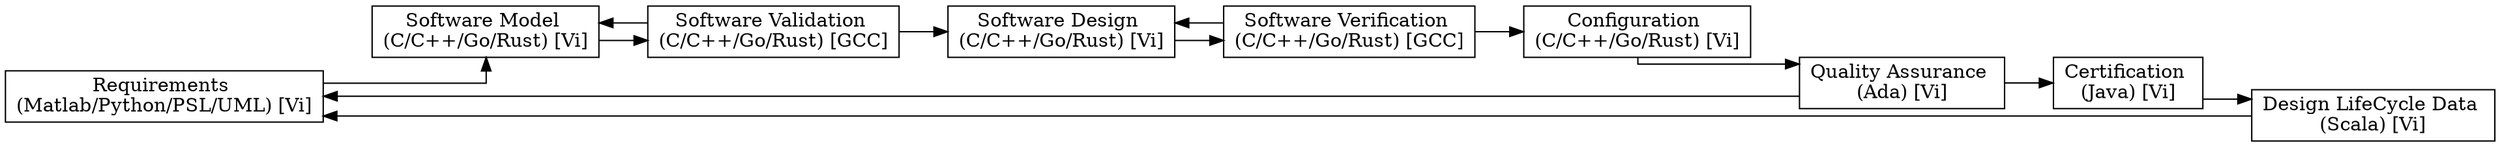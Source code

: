 digraph Project {
  // Introduction
  graph [rankdir = LR, splines=ortho];
  node[shape=record];

  // Blocks
  Requirements[label="Requirements \n(Matlab/Python/PSL/UML) [Vi]"];
  Model[label="Software Model \n(C/C++/Go/Rust) [Vi]"];
  Validation[label="Software Validation \n(C/C++/Go/Rust) [GCC]"];
  Design[label="Software Design \n(C/C++/Go/Rust) [Vi]"];
  Verification[label="Software Verification \n(C/C++/Go/Rust) [GCC]"];
  Configuration[label="Configuration \n(C/C++/Go/Rust) [Vi]"];
  Quality[label="Quality Assurance \n(Ada) [Vi]"];
  Certification[label="Certification \n(Java) [Vi]"];
  LifeCycle[label="Design LifeCycle Data \n(Scala) [Vi]"];

  // Sequence
  Requirements -> Model;
  Model -> Validation;
  Validation -> Design;
  Design -> Verification;
  Verification -> Configuration;
  Configuration -> Quality;
  Quality -> Certification;
  Certification -> LifeCycle;
  LifeCycle -> Requirements;

  // Feedback
  Validation -> Model;
  Verification -> Design;
  Quality -> Requirements;
}
